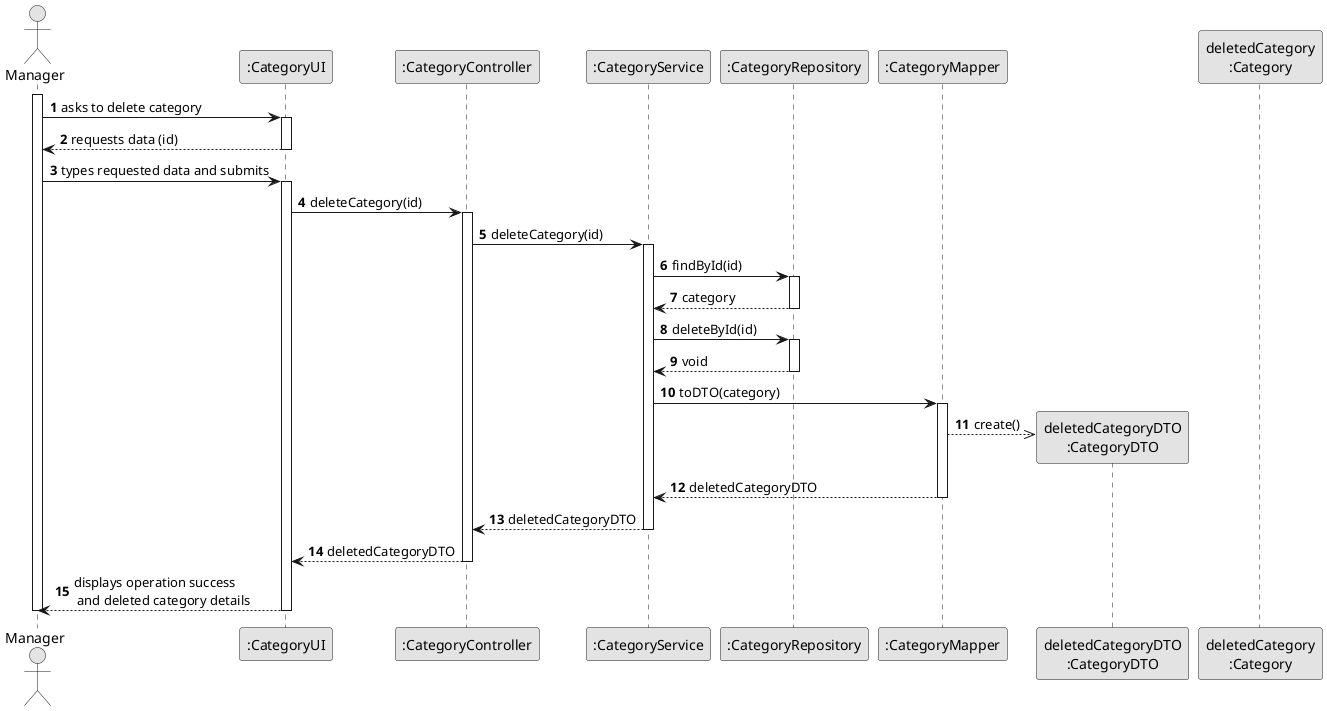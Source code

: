 @startuml
skinparam monochrome true
skinparam packageStyle rectangle
skinparam shadowing false

autonumber

actor Manager as M
participant ":CategoryUI" as UI
participant ":CategoryController" as CTRL
participant ":CategoryService" as SERV
participant ":CategoryRepository" as REPO
participant ":CategoryMapper" as MAPPER

participant "deletedCategoryDTO\n:CategoryDTO" as DELETED_DTO
participant "deletedCategory\n:Category" as DELETED_CAT

activate M

    M -> UI : asks to delete category
    activate UI

        UI --> M : requests data (id)
    deactivate UI

    M -> UI : types requested data and submits
    activate UI

        UI -> CTRL : deleteCategory(id)
        activate CTRL

            CTRL -> SERV : deleteCategory(id)
            activate SERV

                SERV -> REPO : findById(id)
                activate REPO
                    REPO --> SERV : category
                deactivate REPO

                SERV -> REPO : deleteById(id)
                activate REPO
                    REPO --> SERV : void
                deactivate REPO

                SERV -> MAPPER : toDTO(category)
                activate MAPPER
                    MAPPER -->> DELETED_DTO** : create()
                    MAPPER --> SERV : deletedCategoryDTO
                deactivate MAPPER

                SERV --> CTRL : deletedCategoryDTO
            deactivate SERV

            CTRL --> UI : deletedCategoryDTO
        deactivate CTRL

        UI --> M : displays operation success\n and deleted category details
    deactivate UI

deactivate M

@enduml